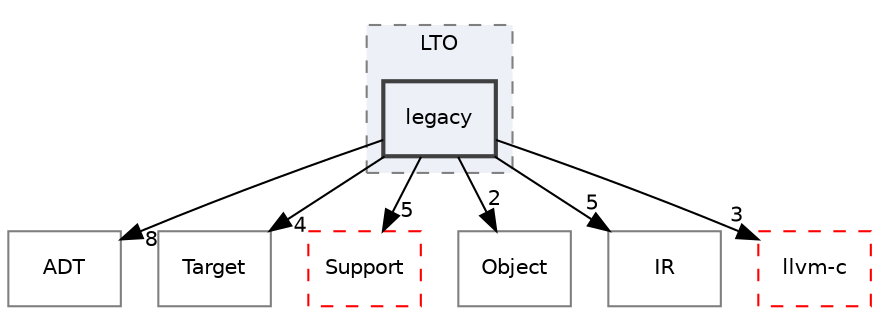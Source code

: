 digraph "include/llvm/LTO/legacy"
{
 // LATEX_PDF_SIZE
  bgcolor="transparent";
  edge [fontname="Helvetica",fontsize="10",labelfontname="Helvetica",labelfontsize="10"];
  node [fontname="Helvetica",fontsize="10",shape="box"];
  compound=true
  subgraph clusterdir_cc522023cc5493cf2b50d74d7c9ccff5 {
    graph [ bgcolor="#edf0f7", pencolor="grey50", style="filled,dashed,", label="LTO", fontname="Helvetica", fontsize="10", URL="dir_cc522023cc5493cf2b50d74d7c9ccff5.html"]
  dir_0205f525a855998e8e5978b4c280f48e [label="legacy", style="filled,bold,", fillcolor="#edf0f7", color="grey25", URL="dir_0205f525a855998e8e5978b4c280f48e.html"];
  }
  dir_32453792af2ba70c54e3ccae3a790d1b [label="ADT", style="", fillcolor="#edf0f7", color="grey50", URL="dir_32453792af2ba70c54e3ccae3a790d1b.html"];
  dir_93bbf26a6ebee48bd39196855fde3e19 [label="Target", style="", fillcolor="#edf0f7", color="grey50", URL="dir_93bbf26a6ebee48bd39196855fde3e19.html"];
  dir_ae1e398ac700924fa434b51c248a5531 [label="Support", style="dashed,", fillcolor="#edf0f7", color="red", URL="dir_ae1e398ac700924fa434b51c248a5531.html"];
  dir_b21276aa901501839874154d4047f901 [label="Object", style="", fillcolor="#edf0f7", color="grey50", URL="dir_b21276aa901501839874154d4047f901.html"];
  dir_c3e93f23a4a31c717998b98ce143b7c0 [label="IR", style="", fillcolor="#edf0f7", color="grey50", URL="dir_c3e93f23a4a31c717998b98ce143b7c0.html"];
  dir_db1e4f1ef1b4536ff54becd23c94e664 [label="llvm-c", style="dashed,", fillcolor="#edf0f7", color="red", URL="dir_db1e4f1ef1b4536ff54becd23c94e664.html"];
  dir_0205f525a855998e8e5978b4c280f48e->dir_32453792af2ba70c54e3ccae3a790d1b [headlabel="8", labeldistance=1.5 headhref="dir_000098_000001.html"];
  dir_0205f525a855998e8e5978b4c280f48e->dir_93bbf26a6ebee48bd39196855fde3e19 [headlabel="4", labeldistance=1.5 headhref="dir_000098_000192.html"];
  dir_0205f525a855998e8e5978b4c280f48e->dir_ae1e398ac700924fa434b51c248a5531 [headlabel="5", labeldistance=1.5 headhref="dir_000098_000182.html"];
  dir_0205f525a855998e8e5978b4c280f48e->dir_b21276aa901501839874154d4047f901 [headlabel="2", labeldistance=1.5 headhref="dir_000098_000151.html"];
  dir_0205f525a855998e8e5978b4c280f48e->dir_c3e93f23a4a31c717998b98ce143b7c0 [headlabel="5", labeldistance=1.5 headhref="dir_000098_000091.html"];
  dir_0205f525a855998e8e5978b4c280f48e->dir_db1e4f1ef1b4536ff54becd23c94e664 [headlabel="3", labeldistance=1.5 headhref="dir_000098_000105.html"];
}
